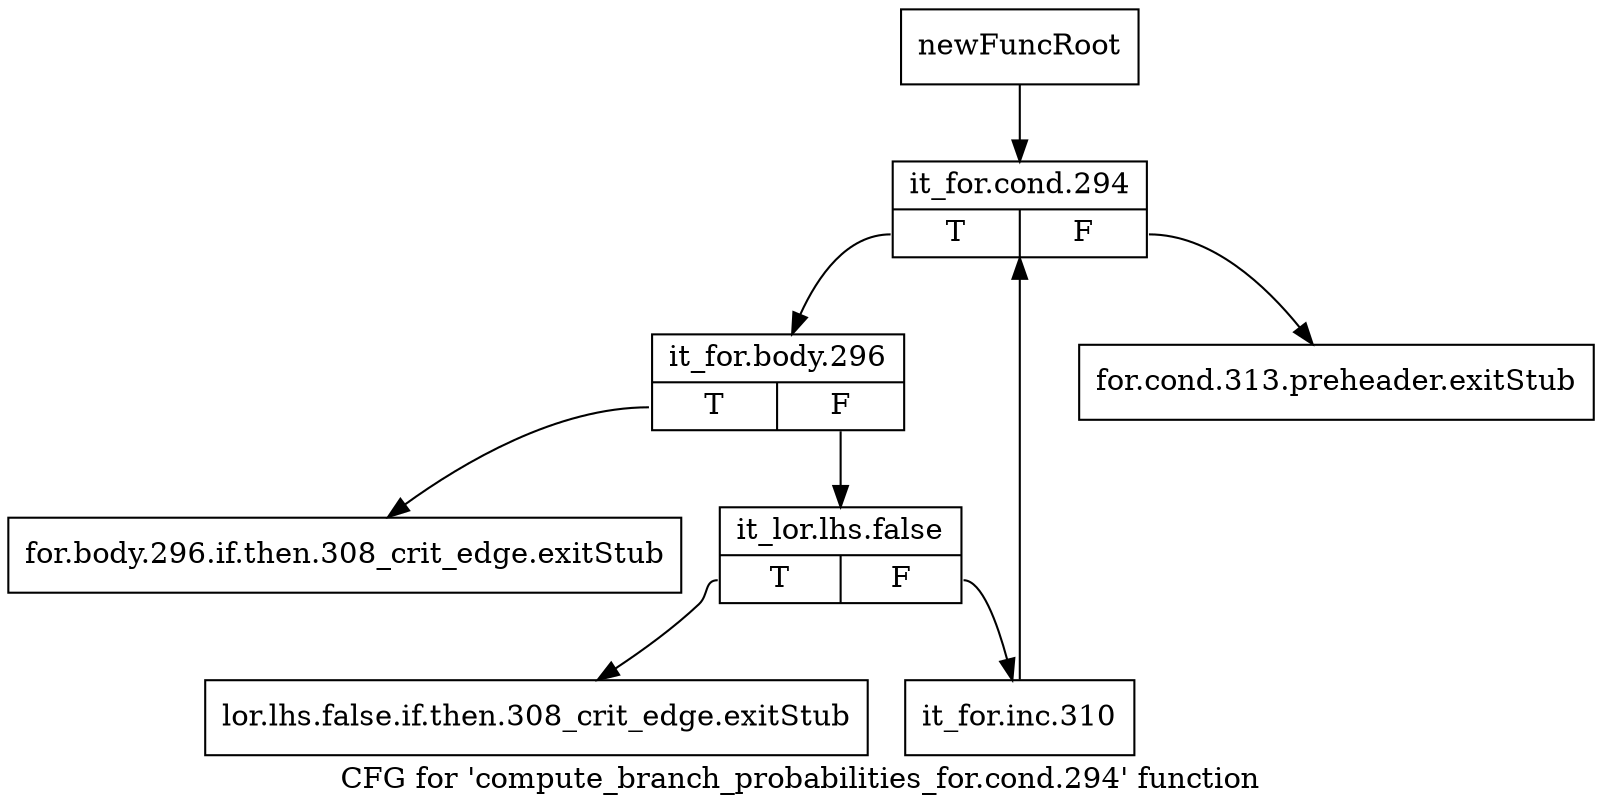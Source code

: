 digraph "CFG for 'compute_branch_probabilities_for.cond.294' function" {
	label="CFG for 'compute_branch_probabilities_for.cond.294' function";

	Node0xb7b2060 [shape=record,label="{newFuncRoot}"];
	Node0xb7b2060 -> Node0xb7b21a0;
	Node0xb7b20b0 [shape=record,label="{for.cond.313.preheader.exitStub}"];
	Node0xb7b2100 [shape=record,label="{for.body.296.if.then.308_crit_edge.exitStub}"];
	Node0xb7b2150 [shape=record,label="{lor.lhs.false.if.then.308_crit_edge.exitStub}"];
	Node0xb7b21a0 [shape=record,label="{it_for.cond.294|{<s0>T|<s1>F}}"];
	Node0xb7b21a0:s0 -> Node0xb7b21f0;
	Node0xb7b21a0:s1 -> Node0xb7b20b0;
	Node0xb7b21f0 [shape=record,label="{it_for.body.296|{<s0>T|<s1>F}}"];
	Node0xb7b21f0:s0 -> Node0xb7b2100;
	Node0xb7b21f0:s1 -> Node0xb7b2240;
	Node0xb7b2240 [shape=record,label="{it_lor.lhs.false|{<s0>T|<s1>F}}"];
	Node0xb7b2240:s0 -> Node0xb7b2150;
	Node0xb7b2240:s1 -> Node0xb7b2290;
	Node0xb7b2290 [shape=record,label="{it_for.inc.310}"];
	Node0xb7b2290 -> Node0xb7b21a0;
}
